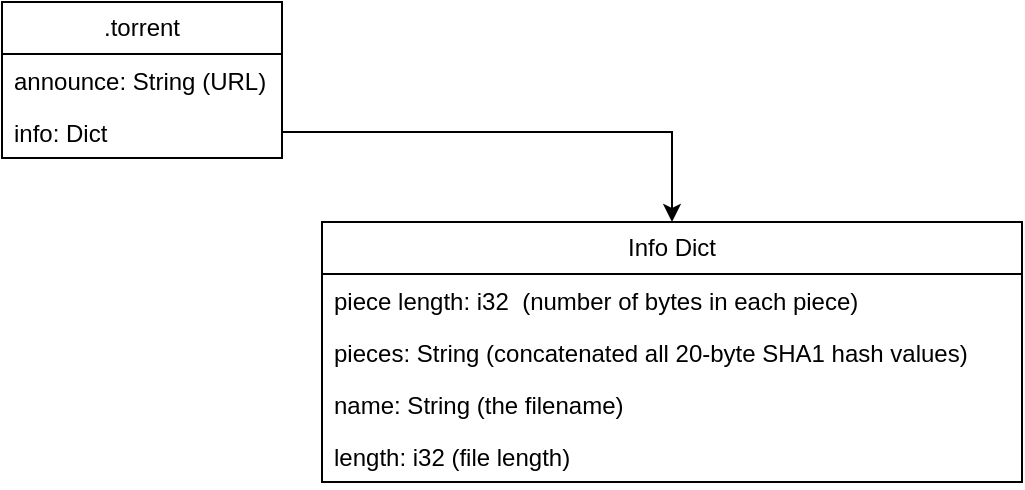 <mxfile version="22.1.11" type="github">
  <diagram name="Page-1" id="eKjKgYixJi5TDtqVLOn3">
    <mxGraphModel dx="954" dy="647" grid="1" gridSize="10" guides="1" tooltips="1" connect="1" arrows="1" fold="1" page="1" pageScale="1" pageWidth="827" pageHeight="1169" math="0" shadow="0">
      <root>
        <mxCell id="0" />
        <mxCell id="1" parent="0" />
        <mxCell id="oLRO9ITSkGWr4g-rrFDi-9" value=".torrent" style="swimlane;fontStyle=0;childLayout=stackLayout;horizontal=1;startSize=26;fillColor=none;horizontalStack=0;resizeParent=1;resizeParentMax=0;resizeLast=0;collapsible=1;marginBottom=0;whiteSpace=wrap;html=1;" vertex="1" parent="1">
          <mxGeometry x="290" y="190" width="140" height="78" as="geometry" />
        </mxCell>
        <mxCell id="oLRO9ITSkGWr4g-rrFDi-10" value="announce: String (URL)" style="text;strokeColor=none;fillColor=none;align=left;verticalAlign=top;spacingLeft=4;spacingRight=4;overflow=hidden;rotatable=0;points=[[0,0.5],[1,0.5]];portConstraint=eastwest;whiteSpace=wrap;html=1;" vertex="1" parent="oLRO9ITSkGWr4g-rrFDi-9">
          <mxGeometry y="26" width="140" height="26" as="geometry" />
        </mxCell>
        <mxCell id="oLRO9ITSkGWr4g-rrFDi-11" value="info: Dict" style="text;strokeColor=none;fillColor=none;align=left;verticalAlign=top;spacingLeft=4;spacingRight=4;overflow=hidden;rotatable=0;points=[[0,0.5],[1,0.5]];portConstraint=eastwest;whiteSpace=wrap;html=1;" vertex="1" parent="oLRO9ITSkGWr4g-rrFDi-9">
          <mxGeometry y="52" width="140" height="26" as="geometry" />
        </mxCell>
        <mxCell id="oLRO9ITSkGWr4g-rrFDi-13" value="Info Dict" style="swimlane;fontStyle=0;childLayout=stackLayout;horizontal=1;startSize=26;fillColor=none;horizontalStack=0;resizeParent=1;resizeParentMax=0;resizeLast=0;collapsible=1;marginBottom=0;whiteSpace=wrap;html=1;" vertex="1" parent="1">
          <mxGeometry x="450" y="300" width="350" height="130" as="geometry" />
        </mxCell>
        <mxCell id="oLRO9ITSkGWr4g-rrFDi-14" value="piece length: i32 &amp;nbsp;(number of bytes in each piece)" style="text;strokeColor=none;fillColor=none;align=left;verticalAlign=top;spacingLeft=4;spacingRight=4;overflow=hidden;rotatable=0;points=[[0,0.5],[1,0.5]];portConstraint=eastwest;whiteSpace=wrap;html=1;" vertex="1" parent="oLRO9ITSkGWr4g-rrFDi-13">
          <mxGeometry y="26" width="350" height="26" as="geometry" />
        </mxCell>
        <mxCell id="oLRO9ITSkGWr4g-rrFDi-15" value="pieces: String (concatenated&amp;nbsp;all 20-byte SHA1 hash values)" style="text;strokeColor=none;fillColor=none;align=left;verticalAlign=top;spacingLeft=4;spacingRight=4;overflow=hidden;rotatable=0;points=[[0,0.5],[1,0.5]];portConstraint=eastwest;whiteSpace=wrap;html=1;" vertex="1" parent="oLRO9ITSkGWr4g-rrFDi-13">
          <mxGeometry y="52" width="350" height="26" as="geometry" />
        </mxCell>
        <mxCell id="oLRO9ITSkGWr4g-rrFDi-17" value="name: String (the filename)" style="text;strokeColor=none;fillColor=none;align=left;verticalAlign=top;spacingLeft=4;spacingRight=4;overflow=hidden;rotatable=0;points=[[0,0.5],[1,0.5]];portConstraint=eastwest;whiteSpace=wrap;html=1;" vertex="1" parent="oLRO9ITSkGWr4g-rrFDi-13">
          <mxGeometry y="78" width="350" height="26" as="geometry" />
        </mxCell>
        <mxCell id="oLRO9ITSkGWr4g-rrFDi-18" value="length: i32 (file length)" style="text;strokeColor=none;fillColor=none;align=left;verticalAlign=top;spacingLeft=4;spacingRight=4;overflow=hidden;rotatable=0;points=[[0,0.5],[1,0.5]];portConstraint=eastwest;whiteSpace=wrap;html=1;" vertex="1" parent="oLRO9ITSkGWr4g-rrFDi-13">
          <mxGeometry y="104" width="350" height="26" as="geometry" />
        </mxCell>
        <mxCell id="oLRO9ITSkGWr4g-rrFDi-19" style="edgeStyle=orthogonalEdgeStyle;rounded=0;orthogonalLoop=1;jettySize=auto;html=1;entryX=0.5;entryY=0;entryDx=0;entryDy=0;" edge="1" parent="1" source="oLRO9ITSkGWr4g-rrFDi-11" target="oLRO9ITSkGWr4g-rrFDi-13">
          <mxGeometry relative="1" as="geometry" />
        </mxCell>
      </root>
    </mxGraphModel>
  </diagram>
</mxfile>
